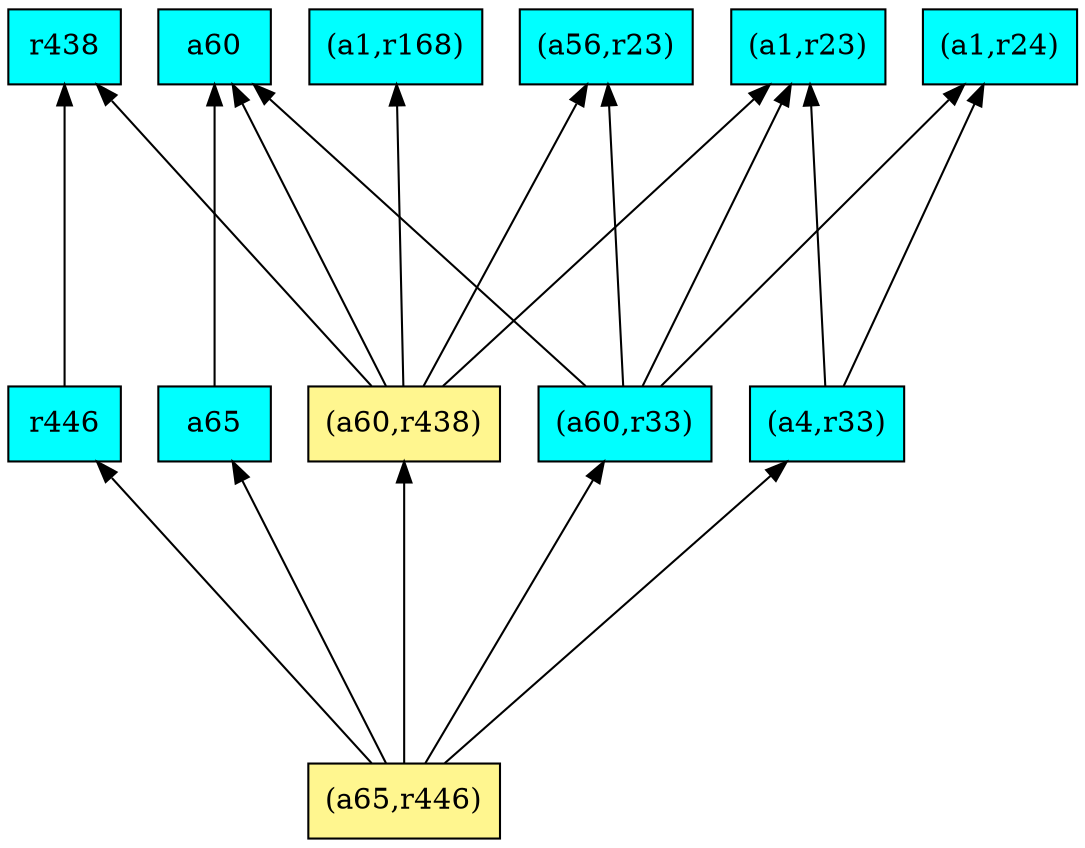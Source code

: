 digraph G {
rankdir=BT;ranksep="2.0";
"(a56,r23)" [shape=record,fillcolor=cyan,style=filled,label="{(a56,r23)}"];
"(a4,r33)" [shape=record,fillcolor=cyan,style=filled,label="{(a4,r33)}"];
"(a60,r438)" [shape=record,fillcolor=khaki1,style=filled,label="{(a60,r438)}"];
"(a1,r168)" [shape=record,fillcolor=cyan,style=filled,label="{(a1,r168)}"];
"a65" [shape=record,fillcolor=cyan,style=filled,label="{a65}"];
"r438" [shape=record,fillcolor=cyan,style=filled,label="{r438}"];
"(a1,r23)" [shape=record,fillcolor=cyan,style=filled,label="{(a1,r23)}"];
"(a1,r24)" [shape=record,fillcolor=cyan,style=filled,label="{(a1,r24)}"];
"a60" [shape=record,fillcolor=cyan,style=filled,label="{a60}"];
"r446" [shape=record,fillcolor=cyan,style=filled,label="{r446}"];
"(a60,r33)" [shape=record,fillcolor=cyan,style=filled,label="{(a60,r33)}"];
"(a65,r446)" [shape=record,fillcolor=khaki1,style=filled,label="{(a65,r446)}"];
"(a4,r33)" -> "(a1,r23)"
"(a4,r33)" -> "(a1,r24)"
"(a60,r438)" -> "r438"
"(a60,r438)" -> "(a56,r23)"
"(a60,r438)" -> "(a1,r23)"
"(a60,r438)" -> "a60"
"(a60,r438)" -> "(a1,r168)"
"a65" -> "a60"
"r446" -> "r438"
"(a60,r33)" -> "a60"
"(a60,r33)" -> "(a56,r23)"
"(a60,r33)" -> "(a1,r23)"
"(a60,r33)" -> "(a1,r24)"
"(a65,r446)" -> "(a4,r33)"
"(a65,r446)" -> "(a60,r438)"
"(a65,r446)" -> "a65"
"(a65,r446)" -> "r446"
"(a65,r446)" -> "(a60,r33)"
}